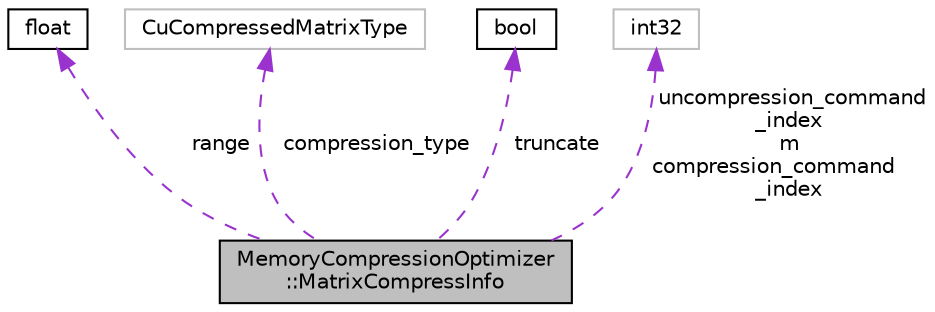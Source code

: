 digraph "MemoryCompressionOptimizer::MatrixCompressInfo"
{
  edge [fontname="Helvetica",fontsize="10",labelfontname="Helvetica",labelfontsize="10"];
  node [fontname="Helvetica",fontsize="10",shape=record];
  Node1 [label="MemoryCompressionOptimizer\l::MatrixCompressInfo",height=0.2,width=0.4,color="black", fillcolor="grey75", style="filled", fontcolor="black"];
  Node2 -> Node1 [dir="back",color="darkorchid3",fontsize="10",style="dashed",label=" range" ,fontname="Helvetica"];
  Node2 [label="float",height=0.2,width=0.4,color="black", fillcolor="white", style="filled",URL="$classfloat.html"];
  Node3 -> Node1 [dir="back",color="darkorchid3",fontsize="10",style="dashed",label=" compression_type" ,fontname="Helvetica"];
  Node3 [label="CuCompressedMatrixType",height=0.2,width=0.4,color="grey75", fillcolor="white", style="filled"];
  Node4 -> Node1 [dir="back",color="darkorchid3",fontsize="10",style="dashed",label=" truncate" ,fontname="Helvetica"];
  Node4 [label="bool",height=0.2,width=0.4,color="black", fillcolor="white", style="filled",URL="$classbool.html"];
  Node5 -> Node1 [dir="back",color="darkorchid3",fontsize="10",style="dashed",label=" uncompression_command\l_index\nm\ncompression_command\l_index" ,fontname="Helvetica"];
  Node5 [label="int32",height=0.2,width=0.4,color="grey75", fillcolor="white", style="filled"];
}
